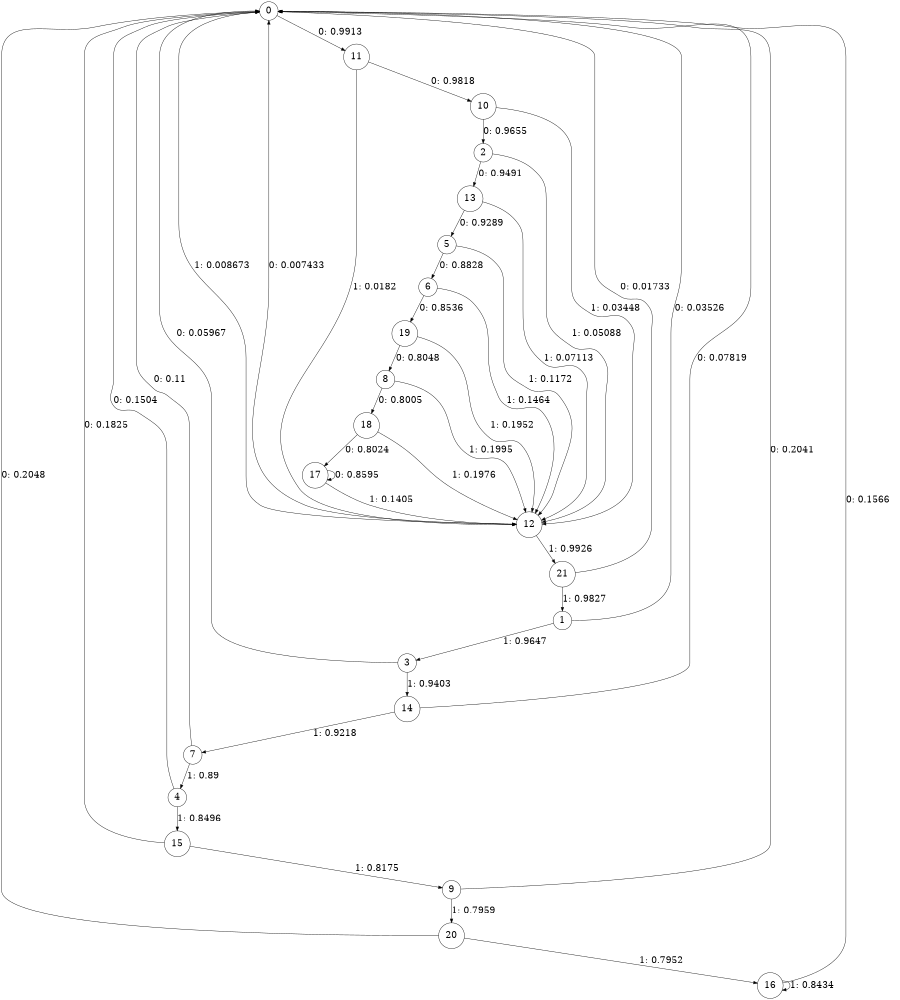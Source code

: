 digraph "ch2_random_source_L14" {
size = "6,8.5";
ratio = "fill";
node [shape = circle];
node [fontsize = 24];
edge [fontsize = 24];
0 -> 11 [label = "0: 0.9913   "];
0 -> 12 [label = "1: 0.008673  "];
1 -> 0 [label = "0: 0.03526  "];
1 -> 3 [label = "1: 0.9647   "];
2 -> 13 [label = "0: 0.9491   "];
2 -> 12 [label = "1: 0.05088  "];
3 -> 0 [label = "0: 0.05967  "];
3 -> 14 [label = "1: 0.9403   "];
4 -> 0 [label = "0: 0.1504   "];
4 -> 15 [label = "1: 0.8496   "];
5 -> 6 [label = "0: 0.8828   "];
5 -> 12 [label = "1: 0.1172   "];
6 -> 19 [label = "0: 0.8536   "];
6 -> 12 [label = "1: 0.1464   "];
7 -> 0 [label = "0: 0.11     "];
7 -> 4 [label = "1: 0.89     "];
8 -> 18 [label = "0: 0.8005   "];
8 -> 12 [label = "1: 0.1995   "];
9 -> 0 [label = "0: 0.2041   "];
9 -> 20 [label = "1: 0.7959   "];
10 -> 2 [label = "0: 0.9655   "];
10 -> 12 [label = "1: 0.03448  "];
11 -> 10 [label = "0: 0.9818   "];
11 -> 12 [label = "1: 0.0182   "];
12 -> 0 [label = "0: 0.007433  "];
12 -> 21 [label = "1: 0.9926   "];
13 -> 5 [label = "0: 0.9289   "];
13 -> 12 [label = "1: 0.07113  "];
14 -> 0 [label = "0: 0.07819  "];
14 -> 7 [label = "1: 0.9218   "];
15 -> 0 [label = "0: 0.1825   "];
15 -> 9 [label = "1: 0.8175   "];
16 -> 0 [label = "0: 0.1566   "];
16 -> 16 [label = "1: 0.8434   "];
17 -> 17 [label = "0: 0.8595   "];
17 -> 12 [label = "1: 0.1405   "];
18 -> 17 [label = "0: 0.8024   "];
18 -> 12 [label = "1: 0.1976   "];
19 -> 8 [label = "0: 0.8048   "];
19 -> 12 [label = "1: 0.1952   "];
20 -> 0 [label = "0: 0.2048   "];
20 -> 16 [label = "1: 0.7952   "];
21 -> 0 [label = "0: 0.01733  "];
21 -> 1 [label = "1: 0.9827   "];
}